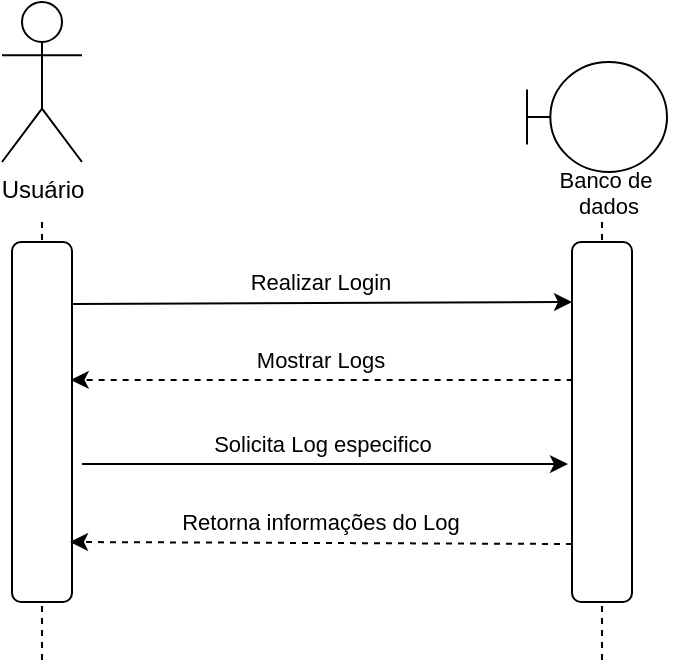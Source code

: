 <mxfile version="24.8.4">
  <diagram name="Página-1" id="CkFUNE6_uK4EKztHeUAr">
    <mxGraphModel dx="819" dy="441" grid="1" gridSize="10" guides="1" tooltips="1" connect="1" arrows="1" fold="1" page="1" pageScale="1" pageWidth="827" pageHeight="1169" math="0" shadow="0">
      <root>
        <mxCell id="0" />
        <mxCell id="1" parent="0" />
        <mxCell id="RtxJcWbIhs7yIyQuRKCm-1" style="edgeStyle=orthogonalEdgeStyle;rounded=0;orthogonalLoop=1;jettySize=auto;html=1;endArrow=none;endFill=0;dashed=1;" edge="1" parent="1">
          <mxGeometry relative="1" as="geometry">
            <mxPoint x="140" y="440" as="targetPoint" />
            <mxPoint x="140" y="220" as="sourcePoint" />
          </mxGeometry>
        </mxCell>
        <mxCell id="RtxJcWbIhs7yIyQuRKCm-2" value="Usuário" style="shape=umlActor;verticalLabelPosition=bottom;verticalAlign=top;html=1;outlineConnect=0;" vertex="1" parent="1">
          <mxGeometry x="120" y="110" width="40" height="80" as="geometry" />
        </mxCell>
        <mxCell id="RtxJcWbIhs7yIyQuRKCm-3" value="" style="rounded=1;whiteSpace=wrap;html=1;" vertex="1" parent="1">
          <mxGeometry x="125" y="230" width="30" height="180" as="geometry" />
        </mxCell>
        <mxCell id="RtxJcWbIhs7yIyQuRKCm-5" style="edgeStyle=orthogonalEdgeStyle;rounded=0;orthogonalLoop=1;jettySize=auto;html=1;endArrow=none;endFill=0;dashed=1;" edge="1" parent="1">
          <mxGeometry relative="1" as="geometry">
            <mxPoint x="420" y="440" as="targetPoint" />
            <mxPoint x="420" y="220" as="sourcePoint" />
          </mxGeometry>
        </mxCell>
        <mxCell id="RtxJcWbIhs7yIyQuRKCm-7" value="" style="rounded=1;whiteSpace=wrap;html=1;" vertex="1" parent="1">
          <mxGeometry x="405" y="230" width="30" height="180" as="geometry" />
        </mxCell>
        <mxCell id="RtxJcWbIhs7yIyQuRKCm-13" value="" style="shape=umlBoundary;whiteSpace=wrap;html=1;" vertex="1" parent="1">
          <mxGeometry x="382.5" y="140" width="70" height="55" as="geometry" />
        </mxCell>
        <mxCell id="RtxJcWbIhs7yIyQuRKCm-14" value="&lt;font style=&quot;font-size: 11px;&quot;&gt;Banco de&amp;nbsp;&lt;/font&gt;&lt;div style=&quot;font-size: 11px;&quot;&gt;&lt;font style=&quot;font-size: 11px;&quot;&gt;dados&lt;/font&gt;&lt;/div&gt;" style="text;html=1;align=center;verticalAlign=middle;resizable=0;points=[];autosize=1;strokeColor=none;fillColor=none;" vertex="1" parent="1">
          <mxGeometry x="387.5" y="185" width="70" height="40" as="geometry" />
        </mxCell>
        <mxCell id="RtxJcWbIhs7yIyQuRKCm-16" value="Mostrar Logs" style="endArrow=classic;html=1;rounded=0;exitX=0.011;exitY=0.383;exitDx=0;exitDy=0;exitPerimeter=0;entryX=0.978;entryY=0.383;entryDx=0;entryDy=0;entryPerimeter=0;dashed=1;" edge="1" parent="1" source="RtxJcWbIhs7yIyQuRKCm-7" target="RtxJcWbIhs7yIyQuRKCm-3">
          <mxGeometry x="0.004" y="-10" width="50" height="50" relative="1" as="geometry">
            <mxPoint x="400" y="299" as="sourcePoint" />
            <mxPoint x="160" y="299" as="targetPoint" />
            <mxPoint as="offset" />
          </mxGeometry>
        </mxCell>
        <mxCell id="RtxJcWbIhs7yIyQuRKCm-17" value="Solicita Log especifico" style="endArrow=classic;html=1;rounded=0;exitX=1.167;exitY=0.617;exitDx=0;exitDy=0;exitPerimeter=0;entryX=-0.067;entryY=0.617;entryDx=0;entryDy=0;entryPerimeter=0;" edge="1" parent="1" source="RtxJcWbIhs7yIyQuRKCm-3" target="RtxJcWbIhs7yIyQuRKCm-7">
          <mxGeometry x="-0.011" y="10" width="50" height="50" relative="1" as="geometry">
            <mxPoint x="160" y="341" as="sourcePoint" />
            <mxPoint x="400" y="341" as="targetPoint" />
            <mxPoint as="offset" />
          </mxGeometry>
        </mxCell>
        <mxCell id="RtxJcWbIhs7yIyQuRKCm-18" value="Retorna informações do Log" style="endArrow=classic;html=1;rounded=0;entryX=1;entryY=0.204;entryDx=0;entryDy=0;entryPerimeter=0;exitX=0.033;exitY=0.206;exitDx=0;exitDy=0;exitPerimeter=0;dashed=1;" edge="1" parent="1">
          <mxGeometry x="0.004" y="-10" width="50" height="50" relative="1" as="geometry">
            <mxPoint x="405" y="381" as="sourcePoint" />
            <mxPoint x="154" y="380" as="targetPoint" />
            <mxPoint as="offset" />
          </mxGeometry>
        </mxCell>
        <mxCell id="RtxJcWbIhs7yIyQuRKCm-19" value="Realizar Login" style="endArrow=classic;html=1;rounded=0;entryX=0.011;entryY=0.113;entryDx=0;entryDy=0;entryPerimeter=0;exitX=1;exitY=0.115;exitDx=0;exitDy=0;exitPerimeter=0;" edge="1" parent="1">
          <mxGeometry x="-0.004" y="11" width="50" height="50" relative="1" as="geometry">
            <mxPoint x="155" y="261" as="sourcePoint" />
            <mxPoint x="405" y="260" as="targetPoint" />
            <mxPoint as="offset" />
          </mxGeometry>
        </mxCell>
      </root>
    </mxGraphModel>
  </diagram>
</mxfile>
